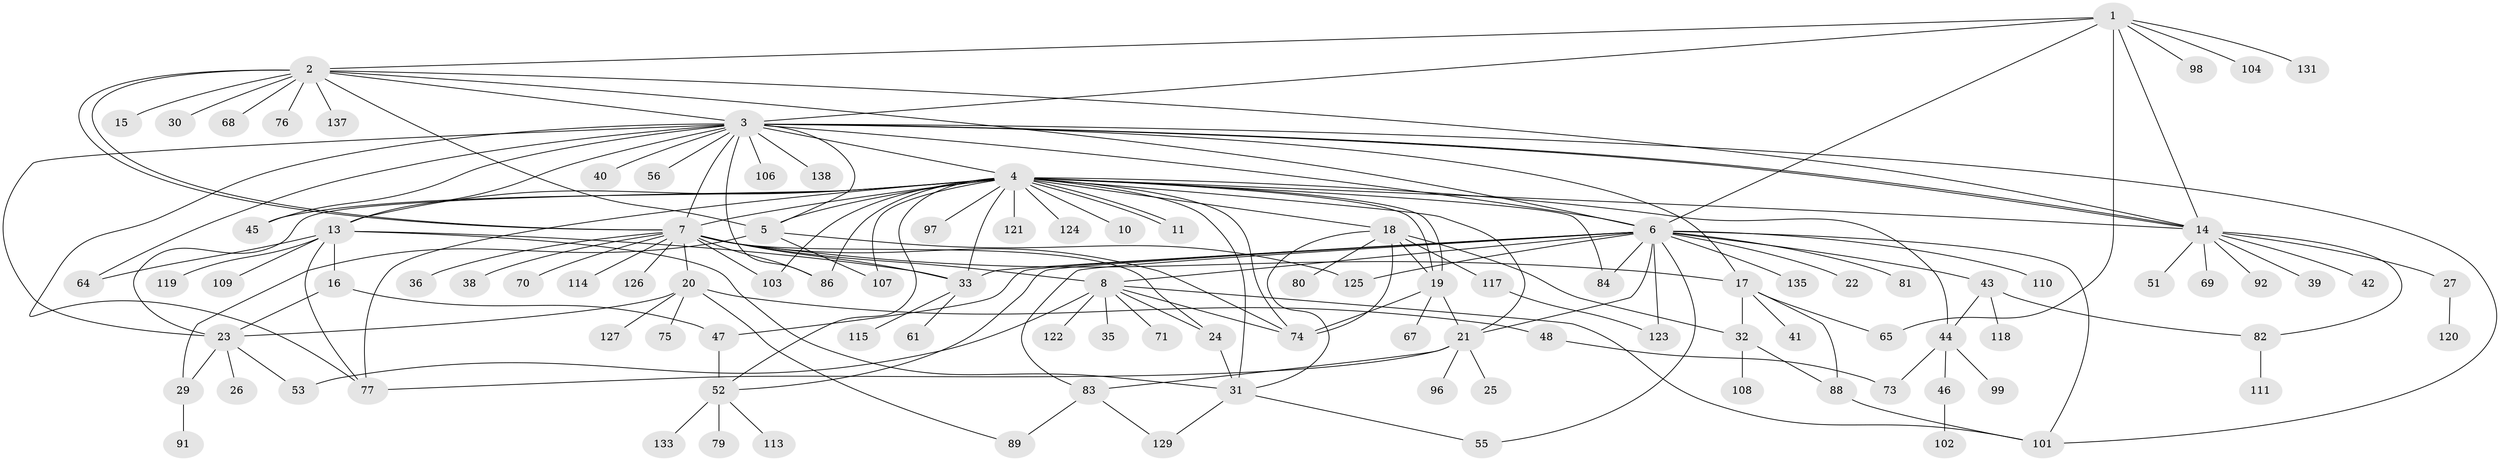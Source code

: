 // original degree distribution, {7: 0.028985507246376812, 12: 0.014492753623188406, 20: 0.007246376811594203, 29: 0.007246376811594203, 3: 0.10869565217391304, 21: 0.007246376811594203, 13: 0.007246376811594203, 10: 0.014492753623188406, 2: 0.2463768115942029, 1: 0.4420289855072464, 8: 0.014492753623188406, 6: 0.021739130434782608, 4: 0.057971014492753624, 5: 0.021739130434782608}
// Generated by graph-tools (version 1.1) at 2025/41/03/06/25 10:41:47]
// undirected, 106 vertices, 169 edges
graph export_dot {
graph [start="1"]
  node [color=gray90,style=filled];
  1 [super="+34"];
  2 [super="+9"];
  3 [super="+12"];
  4 [super="+62"];
  5 [super="+49"];
  6 [super="+28"];
  7 [super="+105"];
  8 [super="+90"];
  10;
  11 [super="+95"];
  13 [super="+58"];
  14 [super="+87"];
  15;
  16;
  17 [super="+93"];
  18 [super="+134"];
  19 [super="+54"];
  20 [super="+66"];
  21;
  22;
  23 [super="+37"];
  24;
  25;
  26;
  27;
  29 [super="+63"];
  30;
  31 [super="+57"];
  32;
  33 [super="+60"];
  35;
  36;
  38;
  39 [super="+94"];
  40;
  41;
  42;
  43 [super="+100"];
  44 [super="+59"];
  45 [super="+132"];
  46;
  47;
  48 [super="+50"];
  51;
  52 [super="+112"];
  53 [super="+72"];
  55;
  56;
  61;
  64 [super="+78"];
  65;
  67;
  68;
  69;
  70;
  71;
  73;
  74 [super="+136"];
  75;
  76;
  77 [super="+85"];
  79;
  80;
  81;
  82;
  83;
  84;
  86;
  88 [super="+128"];
  89;
  91;
  92;
  96;
  97;
  98;
  99;
  101 [super="+116"];
  102;
  103;
  104;
  106;
  107;
  108;
  109;
  110;
  111;
  113;
  114;
  115;
  117;
  118;
  119;
  120;
  121;
  122;
  123;
  124;
  125 [super="+130"];
  126;
  127;
  129;
  131;
  133;
  135;
  137;
  138;
  1 -- 2;
  1 -- 3;
  1 -- 6 [weight=2];
  1 -- 14;
  1 -- 65;
  1 -- 98;
  1 -- 104;
  1 -- 131;
  2 -- 3;
  2 -- 6;
  2 -- 7;
  2 -- 7;
  2 -- 14;
  2 -- 15;
  2 -- 68;
  2 -- 76;
  2 -- 137;
  2 -- 30;
  2 -- 5;
  3 -- 4;
  3 -- 5;
  3 -- 6;
  3 -- 13;
  3 -- 14;
  3 -- 14;
  3 -- 17;
  3 -- 40;
  3 -- 56;
  3 -- 86;
  3 -- 106;
  3 -- 138;
  3 -- 64;
  3 -- 7;
  3 -- 23;
  3 -- 77;
  3 -- 45;
  3 -- 101;
  4 -- 10;
  4 -- 11;
  4 -- 11;
  4 -- 13;
  4 -- 18;
  4 -- 19;
  4 -- 19;
  4 -- 21;
  4 -- 23;
  4 -- 33;
  4 -- 45;
  4 -- 52;
  4 -- 84;
  4 -- 86;
  4 -- 97;
  4 -- 103;
  4 -- 107;
  4 -- 121;
  4 -- 124;
  4 -- 7;
  4 -- 14;
  4 -- 77;
  4 -- 5;
  4 -- 44;
  4 -- 31;
  4 -- 74;
  5 -- 107;
  5 -- 29;
  5 -- 125;
  6 -- 8;
  6 -- 21;
  6 -- 22;
  6 -- 43;
  6 -- 47;
  6 -- 55;
  6 -- 81;
  6 -- 83;
  6 -- 84;
  6 -- 110;
  6 -- 123;
  6 -- 125;
  6 -- 135;
  6 -- 52;
  6 -- 101;
  6 -- 33;
  7 -- 8;
  7 -- 17 [weight=2];
  7 -- 20;
  7 -- 33;
  7 -- 36;
  7 -- 38;
  7 -- 70;
  7 -- 74;
  7 -- 86;
  7 -- 103;
  7 -- 114;
  7 -- 24;
  7 -- 126;
  8 -- 24 [weight=2];
  8 -- 35;
  8 -- 71;
  8 -- 74;
  8 -- 122;
  8 -- 53;
  8 -- 101;
  13 -- 16;
  13 -- 31;
  13 -- 77;
  13 -- 109;
  13 -- 119;
  13 -- 64;
  13 -- 33;
  14 -- 27;
  14 -- 39;
  14 -- 42;
  14 -- 51;
  14 -- 69;
  14 -- 82;
  14 -- 92;
  16 -- 23;
  16 -- 47;
  17 -- 32;
  17 -- 41;
  17 -- 65;
  17 -- 88;
  18 -- 19;
  18 -- 32;
  18 -- 74;
  18 -- 80;
  18 -- 117;
  18 -- 31;
  19 -- 21;
  19 -- 67;
  19 -- 74;
  20 -- 48;
  20 -- 75;
  20 -- 89;
  20 -- 127;
  20 -- 23;
  21 -- 25;
  21 -- 77;
  21 -- 83;
  21 -- 96;
  23 -- 26;
  23 -- 29;
  23 -- 53;
  24 -- 31;
  27 -- 120;
  29 -- 91;
  31 -- 129;
  31 -- 55;
  32 -- 88;
  32 -- 108;
  33 -- 61;
  33 -- 115;
  43 -- 44;
  43 -- 118;
  43 -- 82;
  44 -- 46;
  44 -- 73;
  44 -- 99;
  46 -- 102;
  47 -- 52;
  48 -- 73;
  52 -- 79;
  52 -- 113;
  52 -- 133;
  82 -- 111;
  83 -- 89;
  83 -- 129;
  88 -- 101;
  117 -- 123;
}
